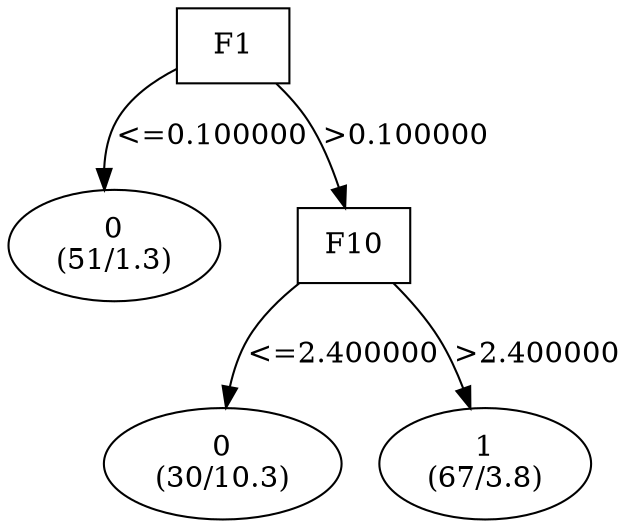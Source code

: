 digraph YaDT {
n0 [ shape=box, label="F1\n"]
n0 -> n1 [label="<=0.100000"]
n1 [ shape=ellipse, label="0\n(51/1.3)"]
n0 -> n2 [label=">0.100000"]
n2 [ shape=box, label="F10\n"]
n2 -> n3 [label="<=2.400000"]
n3 [ shape=ellipse, label="0\n(30/10.3)"]
n2 -> n4 [label=">2.400000"]
n4 [ shape=ellipse, label="1\n(67/3.8)"]
}
